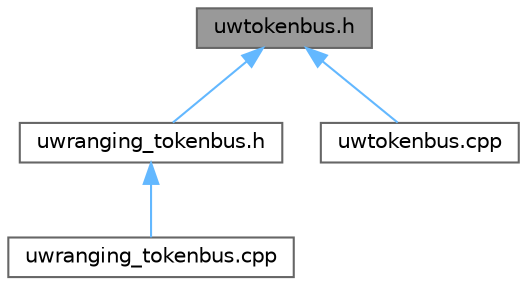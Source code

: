 digraph "uwtokenbus.h"
{
 // LATEX_PDF_SIZE
  bgcolor="transparent";
  edge [fontname=Helvetica,fontsize=10,labelfontname=Helvetica,labelfontsize=10];
  node [fontname=Helvetica,fontsize=10,shape=box,height=0.2,width=0.4];
  Node1 [id="Node000001",label="uwtokenbus.h",height=0.2,width=0.4,color="gray40", fillcolor="grey60", style="filled", fontcolor="black",tooltip="Provides the definition of the class UwTokenBus."];
  Node1 -> Node2 [id="edge1_Node000001_Node000002",dir="back",color="steelblue1",style="solid",tooltip=" "];
  Node2 [id="Node000002",label="uwranging_tokenbus.h",height=0.2,width=0.4,color="grey40", fillcolor="white", style="filled",URL="$uwranging__tokenbus_8h.html",tooltip="Provides the definition of the class UwRangingTokenBus."];
  Node2 -> Node3 [id="edge2_Node000002_Node000003",dir="back",color="steelblue1",style="solid",tooltip=" "];
  Node3 [id="Node000003",label="uwranging_tokenbus.cpp",height=0.2,width=0.4,color="grey40", fillcolor="white", style="filled",URL="$uwranging__tokenbus_8cpp.html",tooltip="Provides the implementation of the class UwRangingTokenBus."];
  Node1 -> Node4 [id="edge3_Node000001_Node000004",dir="back",color="steelblue1",style="solid",tooltip=" "];
  Node4 [id="Node000004",label="uwtokenbus.cpp",height=0.2,width=0.4,color="grey40", fillcolor="white", style="filled",URL="$uwtokenbus_8cpp.html",tooltip="Provides the implementation of the class UwTokenBus."];
}
